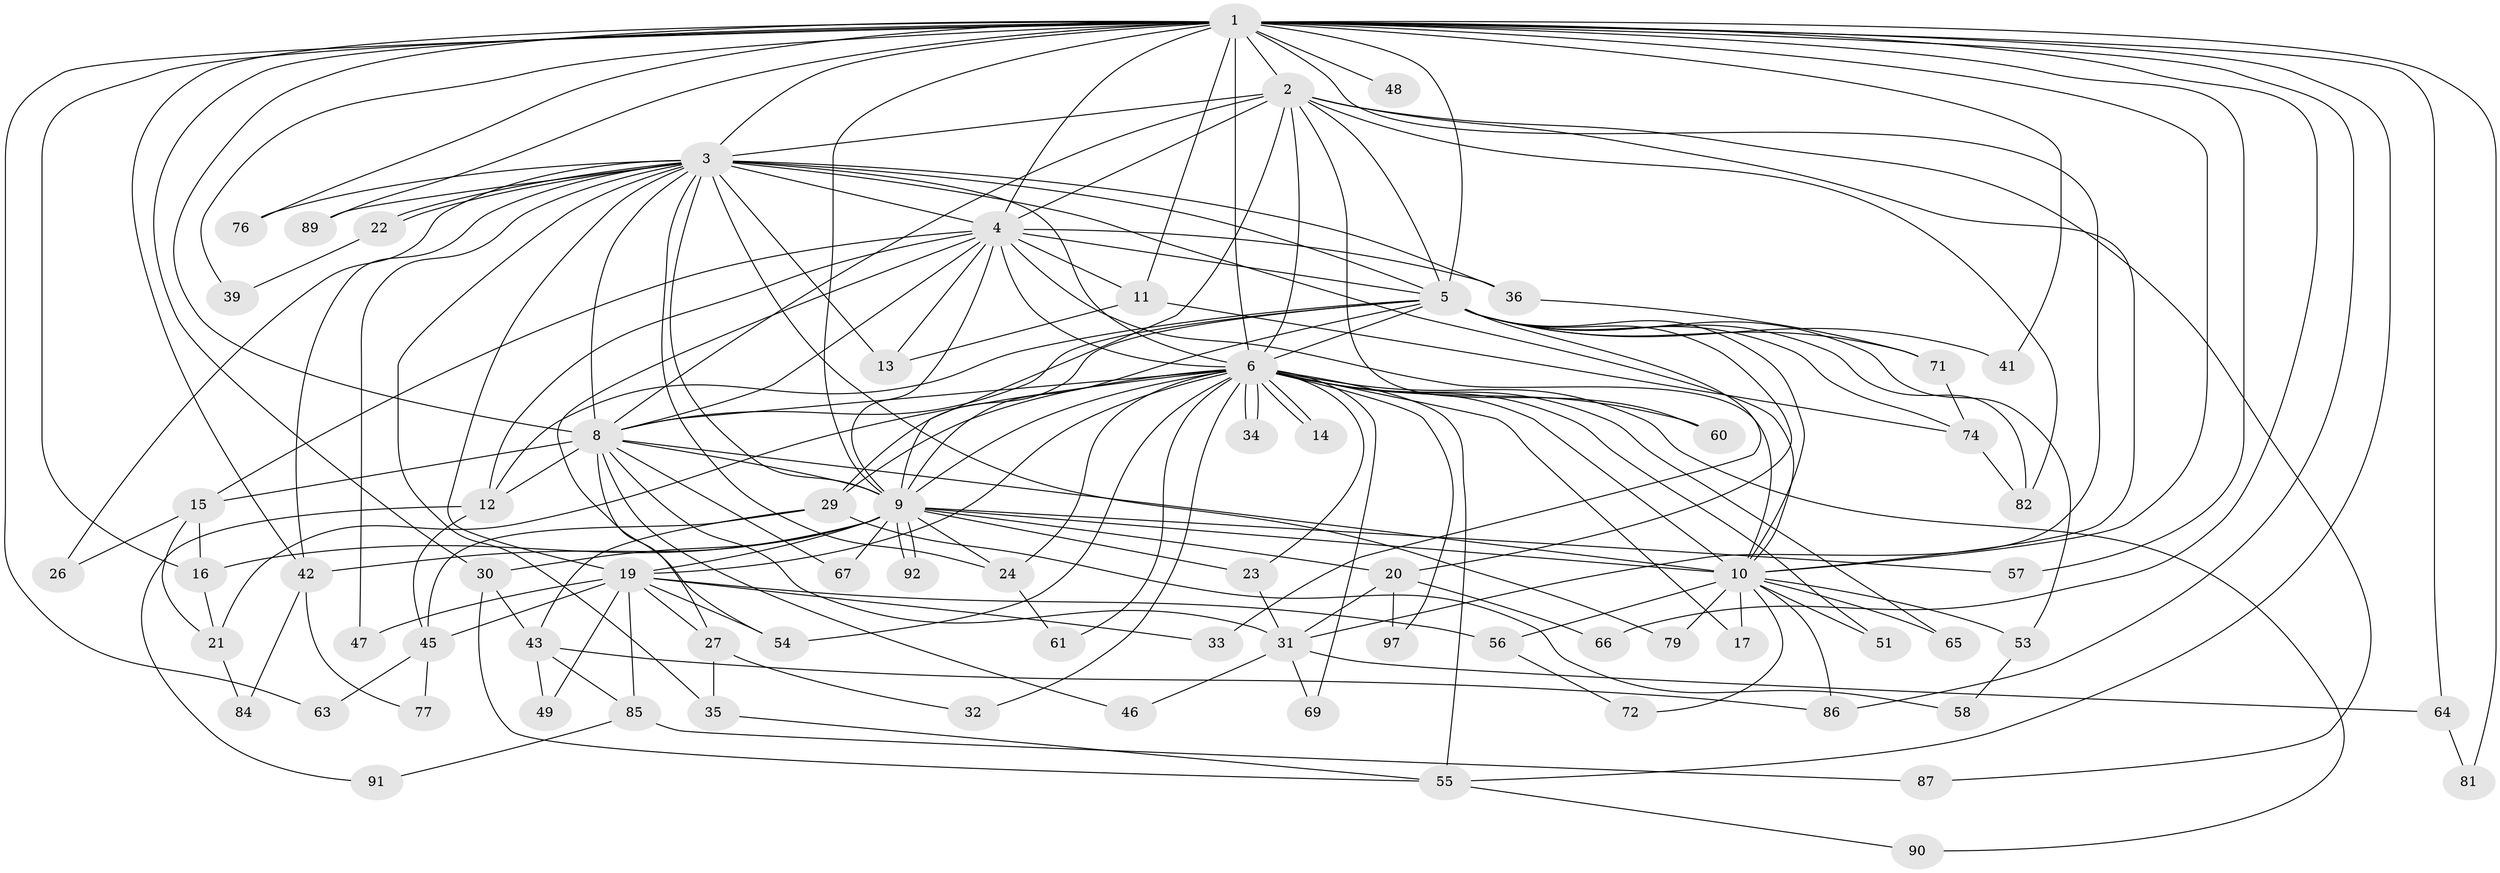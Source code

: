 // Generated by graph-tools (version 1.1) at 2025/23/03/03/25 07:23:36]
// undirected, 73 vertices, 179 edges
graph export_dot {
graph [start="1"]
  node [color=gray90,style=filled];
  1 [super="+7"];
  2 [super="+94"];
  3 [super="+38"];
  4 [super="+68"];
  5 [super="+83"];
  6 [super="+44"];
  8 [super="+93"];
  9 [super="+59"];
  10 [super="+70"];
  11;
  12 [super="+18"];
  13;
  14;
  15 [super="+37"];
  16;
  17;
  19 [super="+25"];
  20;
  21 [super="+40"];
  22;
  23;
  24 [super="+28"];
  26;
  27;
  29 [super="+50"];
  30 [super="+75"];
  31 [super="+52"];
  32;
  33;
  34;
  35;
  36;
  39;
  41;
  42 [super="+73"];
  43;
  45 [super="+96"];
  46;
  47;
  48;
  49;
  51;
  53;
  54 [super="+62"];
  55 [super="+78"];
  56;
  57;
  58;
  60;
  61;
  63;
  64;
  65;
  66;
  67;
  69;
  71;
  72;
  74 [super="+80"];
  76;
  77;
  79;
  81;
  82 [super="+95"];
  84;
  85;
  86 [super="+88"];
  87;
  89;
  90;
  91;
  92;
  97;
  1 -- 2 [weight=2];
  1 -- 3 [weight=2];
  1 -- 4 [weight=2];
  1 -- 5 [weight=2];
  1 -- 6 [weight=2];
  1 -- 8 [weight=2];
  1 -- 9 [weight=2];
  1 -- 10 [weight=2];
  1 -- 30;
  1 -- 57;
  1 -- 63;
  1 -- 64;
  1 -- 66;
  1 -- 81;
  1 -- 89;
  1 -- 11;
  1 -- 76;
  1 -- 16;
  1 -- 39;
  1 -- 41;
  1 -- 48;
  1 -- 55;
  1 -- 42;
  1 -- 31;
  1 -- 86;
  2 -- 3;
  2 -- 4;
  2 -- 5;
  2 -- 6;
  2 -- 8 [weight=2];
  2 -- 9;
  2 -- 10;
  2 -- 60;
  2 -- 82;
  2 -- 87;
  3 -- 4 [weight=2];
  3 -- 5 [weight=2];
  3 -- 6;
  3 -- 8;
  3 -- 9;
  3 -- 10;
  3 -- 13;
  3 -- 22;
  3 -- 22;
  3 -- 26;
  3 -- 35;
  3 -- 36;
  3 -- 42;
  3 -- 47;
  3 -- 76;
  3 -- 79;
  3 -- 89;
  3 -- 19;
  3 -- 24;
  4 -- 5;
  4 -- 6;
  4 -- 8;
  4 -- 9;
  4 -- 10;
  4 -- 11;
  4 -- 15;
  4 -- 36;
  4 -- 13;
  4 -- 54;
  4 -- 12;
  5 -- 6;
  5 -- 8;
  5 -- 9;
  5 -- 10;
  5 -- 12;
  5 -- 20;
  5 -- 29;
  5 -- 33;
  5 -- 41;
  5 -- 53;
  5 -- 71;
  5 -- 74;
  5 -- 82;
  6 -- 8;
  6 -- 9 [weight=2];
  6 -- 10;
  6 -- 14;
  6 -- 14;
  6 -- 17;
  6 -- 19;
  6 -- 21;
  6 -- 23;
  6 -- 24;
  6 -- 29 [weight=2];
  6 -- 32;
  6 -- 34;
  6 -- 34;
  6 -- 55;
  6 -- 60;
  6 -- 61;
  6 -- 65;
  6 -- 69;
  6 -- 90;
  6 -- 97;
  6 -- 54;
  6 -- 51;
  8 -- 9 [weight=2];
  8 -- 10;
  8 -- 12;
  8 -- 15;
  8 -- 27;
  8 -- 46;
  8 -- 67;
  8 -- 31;
  9 -- 10;
  9 -- 16;
  9 -- 19;
  9 -- 20;
  9 -- 23;
  9 -- 24;
  9 -- 30;
  9 -- 42;
  9 -- 57;
  9 -- 67;
  9 -- 92;
  9 -- 92;
  10 -- 17 [weight=2];
  10 -- 51;
  10 -- 53;
  10 -- 56;
  10 -- 65;
  10 -- 79;
  10 -- 86;
  10 -- 72;
  11 -- 13;
  11 -- 74;
  12 -- 45;
  12 -- 91;
  15 -- 26;
  15 -- 16;
  15 -- 21;
  16 -- 21;
  19 -- 27;
  19 -- 33;
  19 -- 45;
  19 -- 47;
  19 -- 49;
  19 -- 54;
  19 -- 56;
  19 -- 85;
  20 -- 31;
  20 -- 66;
  20 -- 97;
  21 -- 84;
  22 -- 39;
  23 -- 31;
  24 -- 61;
  27 -- 32;
  27 -- 35;
  29 -- 43;
  29 -- 58;
  29 -- 45;
  30 -- 43;
  30 -- 55;
  31 -- 46;
  31 -- 69;
  31 -- 64;
  35 -- 55;
  36 -- 71;
  42 -- 84;
  42 -- 77;
  43 -- 49;
  43 -- 85;
  43 -- 86;
  45 -- 63;
  45 -- 77;
  53 -- 58;
  55 -- 90;
  56 -- 72;
  64 -- 81;
  71 -- 74;
  74 -- 82;
  85 -- 87;
  85 -- 91;
}

